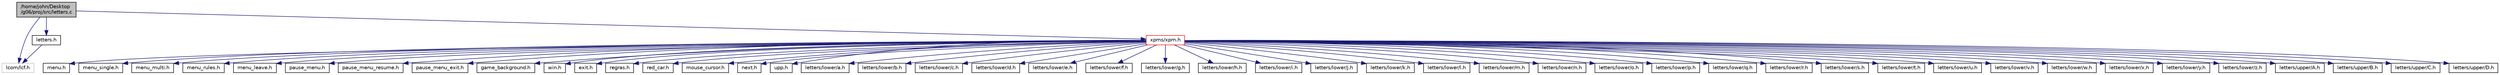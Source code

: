 digraph "/home/john/Desktop/g06/proj/src/letters.c"
{
 // LATEX_PDF_SIZE
  edge [fontname="Helvetica",fontsize="10",labelfontname="Helvetica",labelfontsize="10"];
  node [fontname="Helvetica",fontsize="10",shape=record];
  Node1 [label="/home/john/Desktop\l/g06/proj/src/letters.c",height=0.2,width=0.4,color="black", fillcolor="grey75", style="filled", fontcolor="black",tooltip=" "];
  Node1 -> Node2 [color="midnightblue",fontsize="10",style="solid"];
  Node2 [label="lcom/lcf.h",height=0.2,width=0.4,color="grey75", fillcolor="white", style="filled",tooltip=" "];
  Node1 -> Node3 [color="midnightblue",fontsize="10",style="solid"];
  Node3 [label="letters.h",height=0.2,width=0.4,color="black", fillcolor="white", style="filled",URL="$letters_8h.html",tooltip=" "];
  Node3 -> Node2 [color="midnightblue",fontsize="10",style="solid"];
  Node1 -> Node4 [color="midnightblue",fontsize="10",style="solid"];
  Node4 [label="xpms/xpm.h",height=0.2,width=0.4,color="red", fillcolor="white", style="filled",URL="$xpm_8h.html",tooltip=" "];
  Node4 -> Node5 [color="midnightblue",fontsize="10",style="solid"];
  Node5 [label="menu.h",height=0.2,width=0.4,color="black", fillcolor="white", style="filled",URL="$menu_8h.html",tooltip=" "];
  Node4 -> Node6 [color="midnightblue",fontsize="10",style="solid"];
  Node6 [label="menu_single.h",height=0.2,width=0.4,color="black", fillcolor="white", style="filled",URL="$menu__single_8h.html",tooltip=" "];
  Node4 -> Node7 [color="midnightblue",fontsize="10",style="solid"];
  Node7 [label="menu_multi.h",height=0.2,width=0.4,color="black", fillcolor="white", style="filled",URL="$menu__multi_8h.html",tooltip=" "];
  Node4 -> Node8 [color="midnightblue",fontsize="10",style="solid"];
  Node8 [label="menu_rules.h",height=0.2,width=0.4,color="black", fillcolor="white", style="filled",URL="$menu__rules_8h.html",tooltip=" "];
  Node4 -> Node9 [color="midnightblue",fontsize="10",style="solid"];
  Node9 [label="menu_leave.h",height=0.2,width=0.4,color="black", fillcolor="white", style="filled",URL="$menu__leave_8h.html",tooltip=" "];
  Node4 -> Node10 [color="midnightblue",fontsize="10",style="solid"];
  Node10 [label="pause_menu.h",height=0.2,width=0.4,color="black", fillcolor="white", style="filled",URL="$pause__menu_8h.html",tooltip=" "];
  Node4 -> Node11 [color="midnightblue",fontsize="10",style="solid"];
  Node11 [label="pause_menu_resume.h",height=0.2,width=0.4,color="black", fillcolor="white", style="filled",URL="$pause__menu__resume_8h.html",tooltip=" "];
  Node4 -> Node12 [color="midnightblue",fontsize="10",style="solid"];
  Node12 [label="pause_menu_exit.h",height=0.2,width=0.4,color="black", fillcolor="white", style="filled",URL="$pause__menu__exit_8h.html",tooltip=" "];
  Node4 -> Node13 [color="midnightblue",fontsize="10",style="solid"];
  Node13 [label="game_background.h",height=0.2,width=0.4,color="black", fillcolor="white", style="filled",URL="$game__background_8h.html",tooltip=" "];
  Node4 -> Node14 [color="midnightblue",fontsize="10",style="solid"];
  Node14 [label="win.h",height=0.2,width=0.4,color="black", fillcolor="white", style="filled",URL="$win_8h.html",tooltip=" "];
  Node4 -> Node15 [color="midnightblue",fontsize="10",style="solid"];
  Node15 [label="exit.h",height=0.2,width=0.4,color="black", fillcolor="white", style="filled",URL="$exit_8h.html",tooltip=" "];
  Node4 -> Node16 [color="midnightblue",fontsize="10",style="solid"];
  Node16 [label="regras.h",height=0.2,width=0.4,color="black", fillcolor="white", style="filled",URL="$regras_8h.html",tooltip=" "];
  Node4 -> Node17 [color="midnightblue",fontsize="10",style="solid"];
  Node17 [label="red_car.h",height=0.2,width=0.4,color="black", fillcolor="white", style="filled",URL="$red__car_8h.html",tooltip=" "];
  Node4 -> Node18 [color="midnightblue",fontsize="10",style="solid"];
  Node18 [label="mouse_cursor.h",height=0.2,width=0.4,color="black", fillcolor="white", style="filled",URL="$mouse__cursor_8h.html",tooltip=" "];
  Node4 -> Node19 [color="midnightblue",fontsize="10",style="solid"];
  Node19 [label="next.h",height=0.2,width=0.4,color="black", fillcolor="white", style="filled",URL="$next_8h.html",tooltip=" "];
  Node4 -> Node20 [color="midnightblue",fontsize="10",style="solid"];
  Node20 [label="upp.h",height=0.2,width=0.4,color="black", fillcolor="white", style="filled",URL="$upp_8h.html",tooltip=" "];
  Node4 -> Node21 [color="midnightblue",fontsize="10",style="solid"];
  Node21 [label="letters/lower/a.h",height=0.2,width=0.4,color="black", fillcolor="white", style="filled",URL="$a_8h.html",tooltip=" "];
  Node4 -> Node22 [color="midnightblue",fontsize="10",style="solid"];
  Node22 [label="letters/lower/b.h",height=0.2,width=0.4,color="black", fillcolor="white", style="filled",URL="$b_8h.html",tooltip=" "];
  Node4 -> Node23 [color="midnightblue",fontsize="10",style="solid"];
  Node23 [label="letters/lower/c.h",height=0.2,width=0.4,color="black", fillcolor="white", style="filled",URL="$c_8h.html",tooltip=" "];
  Node4 -> Node24 [color="midnightblue",fontsize="10",style="solid"];
  Node24 [label="letters/lower/d.h",height=0.2,width=0.4,color="black", fillcolor="white", style="filled",URL="$d_8h.html",tooltip=" "];
  Node4 -> Node25 [color="midnightblue",fontsize="10",style="solid"];
  Node25 [label="letters/lower/e.h",height=0.2,width=0.4,color="black", fillcolor="white", style="filled",URL="$e_8h.html",tooltip=" "];
  Node4 -> Node26 [color="midnightblue",fontsize="10",style="solid"];
  Node26 [label="letters/lower/f.h",height=0.2,width=0.4,color="black", fillcolor="white", style="filled",URL="$f_8h.html",tooltip=" "];
  Node4 -> Node27 [color="midnightblue",fontsize="10",style="solid"];
  Node27 [label="letters/lower/g.h",height=0.2,width=0.4,color="black", fillcolor="white", style="filled",URL="$g_8h.html",tooltip=" "];
  Node4 -> Node28 [color="midnightblue",fontsize="10",style="solid"];
  Node28 [label="letters/lower/h.h",height=0.2,width=0.4,color="black", fillcolor="white", style="filled",URL="$h_8h.html",tooltip=" "];
  Node4 -> Node29 [color="midnightblue",fontsize="10",style="solid"];
  Node29 [label="letters/lower/i.h",height=0.2,width=0.4,color="black", fillcolor="white", style="filled",URL="$i_8h.html",tooltip=" "];
  Node4 -> Node30 [color="midnightblue",fontsize="10",style="solid"];
  Node30 [label="letters/lower/j.h",height=0.2,width=0.4,color="black", fillcolor="white", style="filled",URL="$j_8h.html",tooltip=" "];
  Node4 -> Node31 [color="midnightblue",fontsize="10",style="solid"];
  Node31 [label="letters/lower/k.h",height=0.2,width=0.4,color="black", fillcolor="white", style="filled",URL="$k_8h.html",tooltip=" "];
  Node4 -> Node32 [color="midnightblue",fontsize="10",style="solid"];
  Node32 [label="letters/lower/l.h",height=0.2,width=0.4,color="black", fillcolor="white", style="filled",URL="$l_8h.html",tooltip=" "];
  Node4 -> Node33 [color="midnightblue",fontsize="10",style="solid"];
  Node33 [label="letters/lower/m.h",height=0.2,width=0.4,color="black", fillcolor="white", style="filled",URL="$m_8h.html",tooltip=" "];
  Node4 -> Node34 [color="midnightblue",fontsize="10",style="solid"];
  Node34 [label="letters/lower/n.h",height=0.2,width=0.4,color="black", fillcolor="white", style="filled",URL="$n_8h.html",tooltip=" "];
  Node4 -> Node35 [color="midnightblue",fontsize="10",style="solid"];
  Node35 [label="letters/lower/o.h",height=0.2,width=0.4,color="black", fillcolor="white", style="filled",URL="$o_8h.html",tooltip=" "];
  Node4 -> Node36 [color="midnightblue",fontsize="10",style="solid"];
  Node36 [label="letters/lower/p.h",height=0.2,width=0.4,color="black", fillcolor="white", style="filled",URL="$p_8h.html",tooltip=" "];
  Node4 -> Node37 [color="midnightblue",fontsize="10",style="solid"];
  Node37 [label="letters/lower/q.h",height=0.2,width=0.4,color="black", fillcolor="white", style="filled",URL="$q_8h.html",tooltip=" "];
  Node4 -> Node38 [color="midnightblue",fontsize="10",style="solid"];
  Node38 [label="letters/lower/r.h",height=0.2,width=0.4,color="black", fillcolor="white", style="filled",URL="$r_8h.html",tooltip=" "];
  Node4 -> Node39 [color="midnightblue",fontsize="10",style="solid"];
  Node39 [label="letters/lower/s.h",height=0.2,width=0.4,color="black", fillcolor="white", style="filled",URL="$s_8h.html",tooltip=" "];
  Node4 -> Node40 [color="midnightblue",fontsize="10",style="solid"];
  Node40 [label="letters/lower/t.h",height=0.2,width=0.4,color="black", fillcolor="white", style="filled",URL="$t_8h.html",tooltip=" "];
  Node4 -> Node41 [color="midnightblue",fontsize="10",style="solid"];
  Node41 [label="letters/lower/u.h",height=0.2,width=0.4,color="black", fillcolor="white", style="filled",URL="$u_8h.html",tooltip=" "];
  Node4 -> Node42 [color="midnightblue",fontsize="10",style="solid"];
  Node42 [label="letters/lower/v.h",height=0.2,width=0.4,color="black", fillcolor="white", style="filled",URL="$v_8h.html",tooltip=" "];
  Node4 -> Node43 [color="midnightblue",fontsize="10",style="solid"];
  Node43 [label="letters/lower/w.h",height=0.2,width=0.4,color="black", fillcolor="white", style="filled",URL="$w_8h.html",tooltip=" "];
  Node4 -> Node44 [color="midnightblue",fontsize="10",style="solid"];
  Node44 [label="letters/lower/x.h",height=0.2,width=0.4,color="black", fillcolor="white", style="filled",URL="$x_8h.html",tooltip=" "];
  Node4 -> Node45 [color="midnightblue",fontsize="10",style="solid"];
  Node45 [label="letters/lower/y.h",height=0.2,width=0.4,color="black", fillcolor="white", style="filled",URL="$y_8h.html",tooltip=" "];
  Node4 -> Node46 [color="midnightblue",fontsize="10",style="solid"];
  Node46 [label="letters/lower/z.h",height=0.2,width=0.4,color="black", fillcolor="white", style="filled",URL="$z_8h.html",tooltip=" "];
  Node4 -> Node47 [color="midnightblue",fontsize="10",style="solid"];
  Node47 [label="letters/upper/A.h",height=0.2,width=0.4,color="black", fillcolor="white", style="filled",URL="$A_8h.html",tooltip=" "];
  Node4 -> Node48 [color="midnightblue",fontsize="10",style="solid"];
  Node48 [label="letters/upper/B.h",height=0.2,width=0.4,color="black", fillcolor="white", style="filled",URL="$B_8h.html",tooltip=" "];
  Node4 -> Node49 [color="midnightblue",fontsize="10",style="solid"];
  Node49 [label="letters/upper/C.h",height=0.2,width=0.4,color="black", fillcolor="white", style="filled",URL="$C_8h.html",tooltip=" "];
  Node4 -> Node50 [color="midnightblue",fontsize="10",style="solid"];
  Node50 [label="letters/upper/D.h",height=0.2,width=0.4,color="black", fillcolor="white", style="filled",URL="$D_8h.html",tooltip=" "];
}

